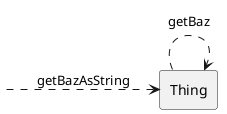 @startuml communication
skinparam linestyle ortho
left to right direction

label " " as external
rectangle "Thing" as thing

external -[dashed]-> thing: getBazAsString
thing -[dashed]-> thing: getBaz

@enduml
